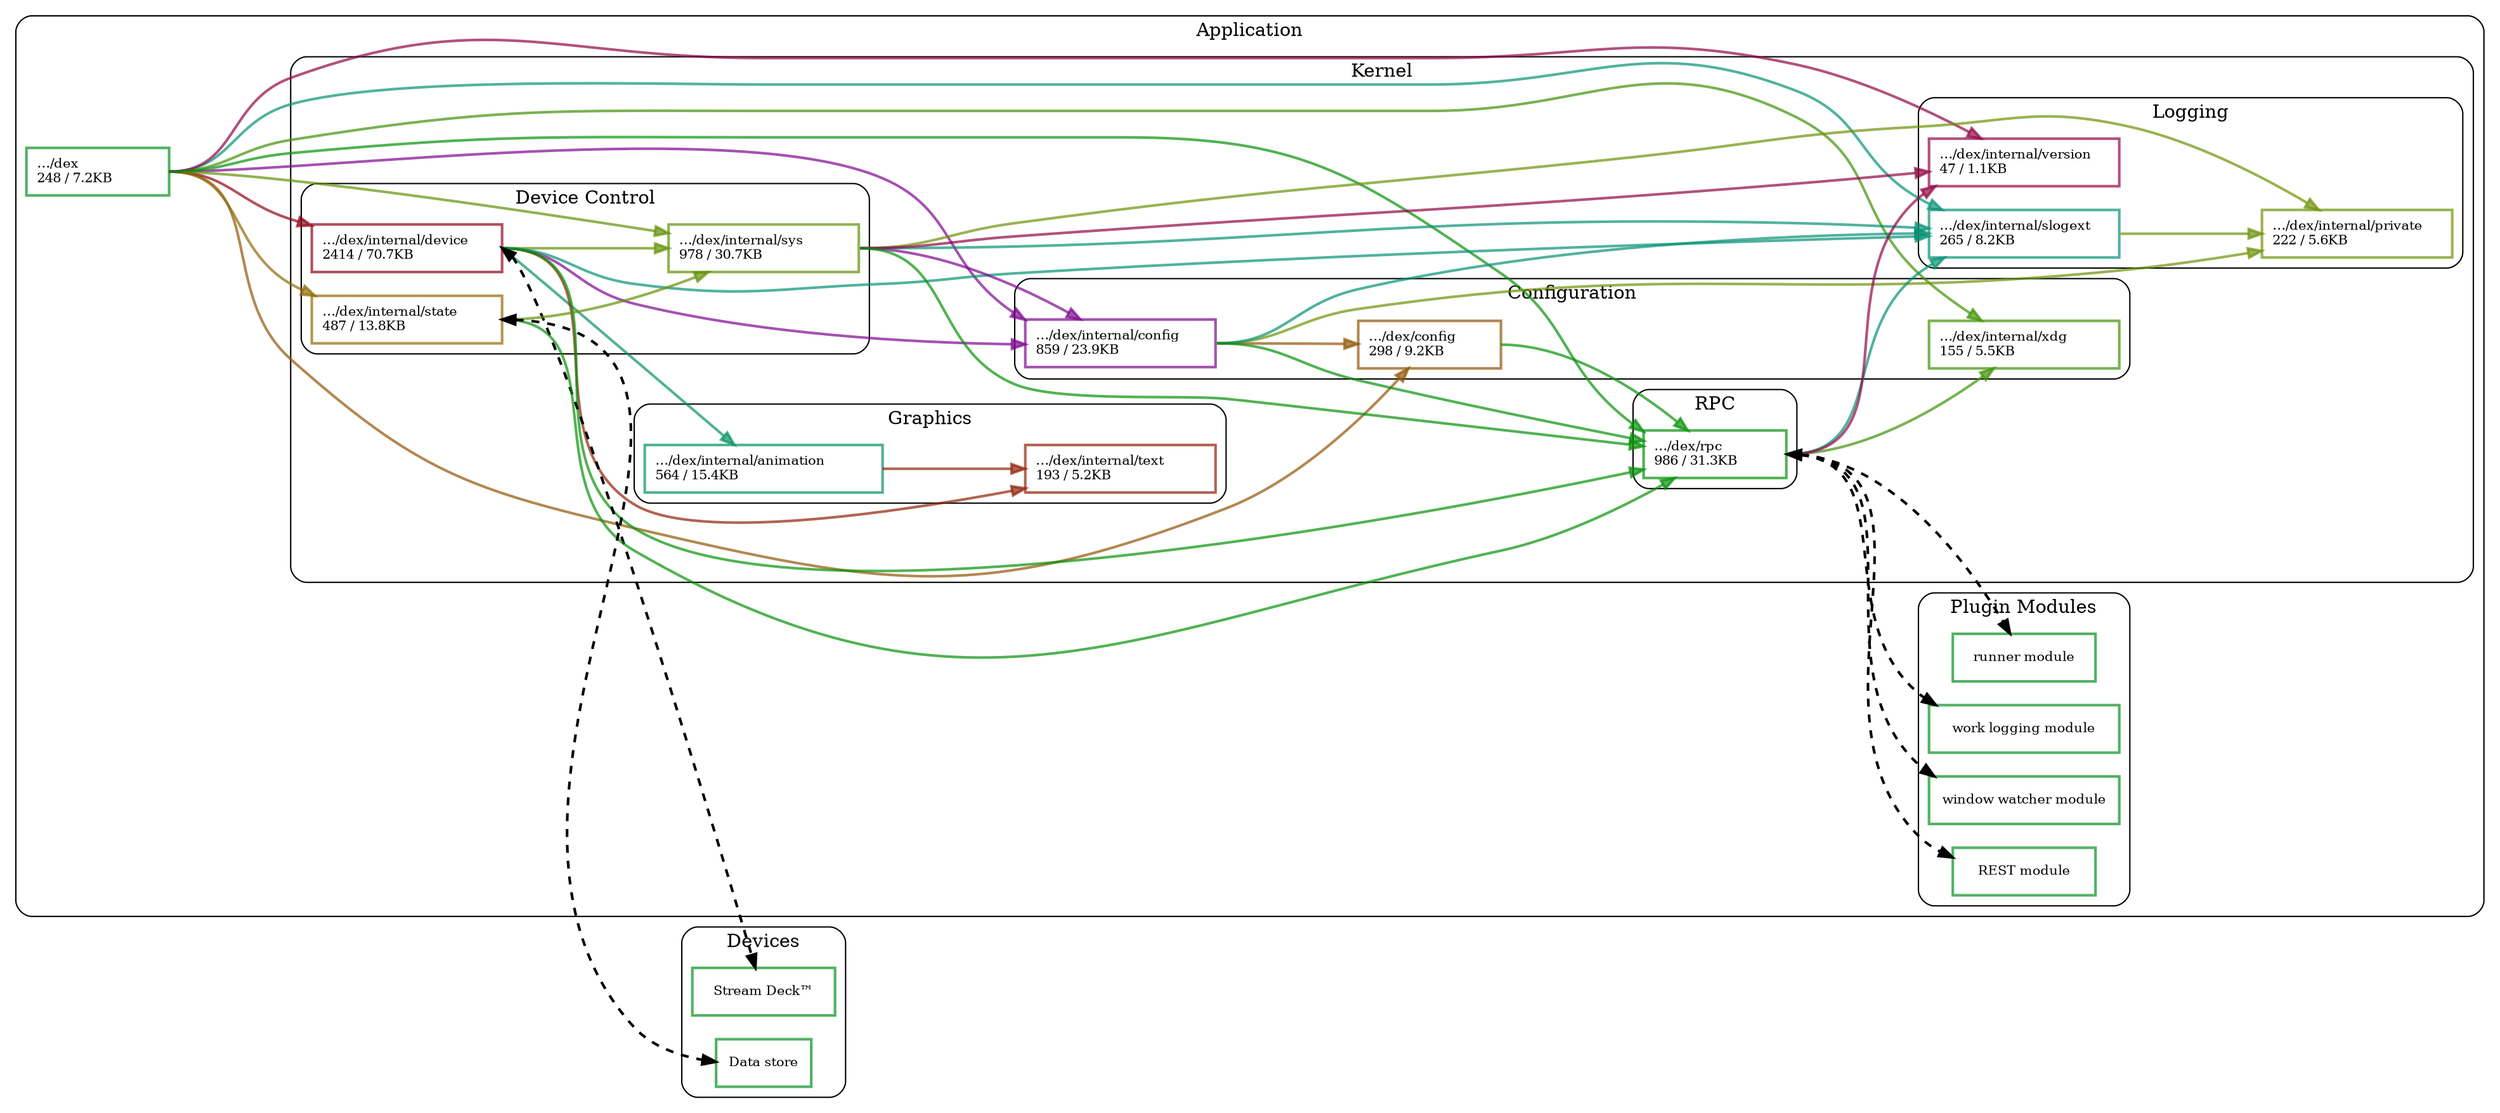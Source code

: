digraph G {
    node [penwidth=2 fontsize=10 shape=rectangle target="_graphviz"];
    edge [tailport=e penwidth=2];
    compound=true;
    rankdir=LR;
    newrank=true;
    ranksep="1.5";
    quantum="0.5";
    subgraph cluster_A {
        label="Application"
        style=rounded;

        "…/dex" [label="…/dex\l248 / 7.2KB\l" href="https://pkg.go.dev/…/dex" color="#079122b2"];

        subgraph cluster_K {
            label="Kernel"
            style=rounded;

            subgraph cluster_C {
                label="Configuration"
                style=rounded;

                "…/dex/config" [label="…/dex/config\l298 / 9.2KB\l" href="https://pkg.go.dev/…/dex/config" color="#915507b2"];
                "…/dex/internal/config" [label="…/dex/internal/config\l859 / 23.9KB\l" href="https://pkg.go.dev/…/dex/internal/config" color="#7e0791b2"];
                "…/dex/internal/xdg" [label="…/dex/internal/xdg\l155 / 5.5KB\l" href="https://pkg.go.dev/…/dex/internal/xdg" color="#3f9107b2"];
            }

            subgraph cluster_D {
                label="Device Control"
                style=rounded;

                "…/dex/internal/device" [label="…/dex/internal/device\l2414 / 70.7KB\l" href="https://pkg.go.dev/…/dex/internal/device" color="#910717b2"];
                "…/dex/internal/state" [label="…/dex/internal/state\l487 / 13.8KB\l" href="https://pkg.go.dev/…/dex/internal/state" color="#916907b2"];
                "…/dex/internal/sys" [label="…/dex/internal/sys\l978 / 30.7KB\l" href="https://pkg.go.dev/…/dex/internal/sys" color="#639107b2"];
            }

            subgraph cluster_G {
                label="Graphics"
                style=rounded;

                "…/dex/internal/animation" [label="…/dex/internal/animation\l564 / 15.4KB\l" href="https://pkg.go.dev/…/dex/internal/animation" color="#079165b2"];
                "…/dex/internal/text" [label="…/dex/internal/text\l193 / 5.2KB\l" href="https://pkg.go.dev/…/dex/internal/text" color="#912207b2"];
            }

            subgraph cluster_L {
                label="Logging"
                style=rounded;

                "…/dex/internal/private" [label="…/dex/internal/private\l222 / 5.6KB\l" href="https://pkg.go.dev/…/dex/internal/private" color="#6f9107b2"];
                "…/dex/internal/slogext" [label="…/dex/internal/slogext\l265 / 8.2KB\l" href="https://pkg.go.dev/…/dex/internal/slogext" color="#079174b2"];
                "…/dex/internal/version" [label="…/dex/internal/version\l47 / 1.1KB\l" href="https://pkg.go.dev/…/dex/internal/version" color="#910745b2"];
            }

            subgraph cluster_R {
                label="RPC"
                style=rounded;

                "…/dex/rpc" [label="…/dex/rpc\l986 / 31.3KB\l" href="https://pkg.go.dev/…/dex/rpc" color="#079109b2"];
            }
        }

        subgraph cluster_M {
            label="Plugin Modules"
            style=rounded;

            "rest" [label="REST module" color="#079122b2"];
            "runner" [label="runner module" color="#079122b2"];
            "worklog" [label="work logging module" color="#079122b2"];
            "watcher" [label="window watcher module" color="#079122b2"];
        }
        "…/dex/rpc" -> "rest" [style=dashed dir=both]
        "…/dex/rpc" -> "runner" [style=dashed dir=both]
        "…/dex/rpc" -> "worklog" [style=dashed dir=both]
        "…/dex/rpc" -> "watcher" [style=dashed dir=both]
    }

    subgraph cluster_Dev {
        label="Devices"
        style=rounded;

        "deck" [label="Stream Deck™" color="#079122b2"];
        "ds" [label="Data store" color="#079122b2"];
    }
    "…/dex/internal/device" -> "deck" [style=dashed dir=both]
    "…/dex/internal/state" -> "ds" [style=dashed dir=both]


    "…/dex" -> "…/dex/config" [color="#915507b2"];
    "…/dex" -> "…/dex/internal/config" [color="#7e0791b2"];
    "…/dex" -> "…/dex/internal/device" [color="#910717b2"];
    "…/dex" -> "…/dex/internal/slogext" [color="#079174b2"];
    "…/dex" -> "…/dex/internal/state" [color="#916907b2"];
    "…/dex" -> "…/dex/internal/sys" [color="#639107b2"];
    "…/dex" -> "…/dex/internal/version" [color="#910745b2"];
    "…/dex" -> "…/dex/internal/xdg" [color="#3f9107b2"];
    "…/dex" -> "…/dex/rpc" [color="#079109b2"];
    "…/dex/config" -> "…/dex/rpc" [color="#079109b2"];
    "…/dex/internal/animation" -> "…/dex/internal/text" [color="#912207b2"];
    "…/dex/internal/config" -> "…/dex/config" [color="#915507b2"];
    "…/dex/internal/config" -> "…/dex/internal/private" [color="#6f9107b2"];
    "…/dex/internal/config" -> "…/dex/internal/slogext" [color="#079174b2"];
    "…/dex/internal/config" -> "…/dex/rpc" [color="#079109b2"];
    "…/dex/internal/device" -> "…/dex/internal/animation" [color="#079165b2"];
    "…/dex/internal/device" -> "…/dex/internal/config" [color="#7e0791b2"];
    "…/dex/internal/device" -> "…/dex/internal/slogext" [color="#079174b2"];
    "…/dex/internal/device" -> "…/dex/internal/sys" [color="#639107b2"];
    "…/dex/internal/device" -> "…/dex/internal/text" [color="#912207b2"];
    "…/dex/internal/device" -> "…/dex/rpc" [color="#079109b2"];
    "…/dex/internal/slogext" -> "…/dex/internal/private" [color="#6f9107b2"];
    "…/dex/internal/state" -> "…/dex/internal/sys" [color="#639107b2"];
    "…/dex/internal/state" -> "…/dex/rpc" [color="#079109b2"];
    "…/dex/internal/sys" -> "…/dex/internal/config" [color="#7e0791b2"];
    "…/dex/internal/sys" -> "…/dex/internal/private" [color="#6f9107b2"];
    "…/dex/internal/sys" -> "…/dex/internal/slogext" [color="#079174b2"];
    "…/dex/internal/sys" -> "…/dex/internal/version" [color="#910745b2"];
    "…/dex/internal/sys" -> "…/dex/rpc" [color="#079109b2"];
    "…/dex/rpc" -> "…/dex/internal/slogext" [color="#079174b2"];
    "…/dex/rpc" -> "…/dex/internal/version" [color="#910745b2"];
    "…/dex/rpc" -> "…/dex/internal/xdg" [color="#3f9107b2"];
}
